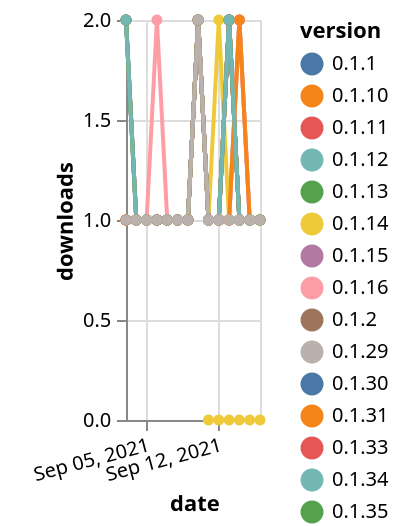 {"$schema": "https://vega.github.io/schema/vega-lite/v5.json", "description": "A simple bar chart with embedded data.", "data": {"values": [{"date": "2021-09-03", "total": 192, "delta": 1, "version": "0.1.15"}, {"date": "2021-09-04", "total": 193, "delta": 1, "version": "0.1.15"}, {"date": "2021-09-05", "total": 194, "delta": 1, "version": "0.1.15"}, {"date": "2021-09-06", "total": 195, "delta": 1, "version": "0.1.15"}, {"date": "2021-09-07", "total": 196, "delta": 1, "version": "0.1.15"}, {"date": "2021-09-08", "total": 197, "delta": 1, "version": "0.1.15"}, {"date": "2021-09-09", "total": 198, "delta": 1, "version": "0.1.15"}, {"date": "2021-09-10", "total": 200, "delta": 2, "version": "0.1.15"}, {"date": "2021-09-11", "total": 201, "delta": 1, "version": "0.1.15"}, {"date": "2021-09-12", "total": 202, "delta": 1, "version": "0.1.15"}, {"date": "2021-09-13", "total": 203, "delta": 1, "version": "0.1.15"}, {"date": "2021-09-14", "total": 205, "delta": 2, "version": "0.1.15"}, {"date": "2021-09-15", "total": 206, "delta": 1, "version": "0.1.15"}, {"date": "2021-09-16", "total": 207, "delta": 1, "version": "0.1.15"}, {"date": "2021-09-03", "total": 69, "delta": 2, "version": "0.1.33"}, {"date": "2021-09-04", "total": 70, "delta": 1, "version": "0.1.33"}, {"date": "2021-09-05", "total": 71, "delta": 1, "version": "0.1.33"}, {"date": "2021-09-06", "total": 72, "delta": 1, "version": "0.1.33"}, {"date": "2021-09-07", "total": 73, "delta": 1, "version": "0.1.33"}, {"date": "2021-09-08", "total": 74, "delta": 1, "version": "0.1.33"}, {"date": "2021-09-09", "total": 75, "delta": 1, "version": "0.1.33"}, {"date": "2021-09-10", "total": 77, "delta": 2, "version": "0.1.33"}, {"date": "2021-09-11", "total": 78, "delta": 1, "version": "0.1.33"}, {"date": "2021-09-12", "total": 79, "delta": 1, "version": "0.1.33"}, {"date": "2021-09-13", "total": 81, "delta": 2, "version": "0.1.33"}, {"date": "2021-09-14", "total": 82, "delta": 1, "version": "0.1.33"}, {"date": "2021-09-15", "total": 83, "delta": 1, "version": "0.1.33"}, {"date": "2021-09-16", "total": 84, "delta": 1, "version": "0.1.33"}, {"date": "2021-09-03", "total": 124, "delta": 2, "version": "0.1.30"}, {"date": "2021-09-04", "total": 125, "delta": 1, "version": "0.1.30"}, {"date": "2021-09-05", "total": 126, "delta": 1, "version": "0.1.30"}, {"date": "2021-09-06", "total": 127, "delta": 1, "version": "0.1.30"}, {"date": "2021-09-07", "total": 128, "delta": 1, "version": "0.1.30"}, {"date": "2021-09-08", "total": 129, "delta": 1, "version": "0.1.30"}, {"date": "2021-09-09", "total": 130, "delta": 1, "version": "0.1.30"}, {"date": "2021-09-10", "total": 132, "delta": 2, "version": "0.1.30"}, {"date": "2021-09-11", "total": 133, "delta": 1, "version": "0.1.30"}, {"date": "2021-09-12", "total": 134, "delta": 1, "version": "0.1.30"}, {"date": "2021-09-13", "total": 135, "delta": 1, "version": "0.1.30"}, {"date": "2021-09-14", "total": 136, "delta": 1, "version": "0.1.30"}, {"date": "2021-09-15", "total": 137, "delta": 1, "version": "0.1.30"}, {"date": "2021-09-16", "total": 138, "delta": 1, "version": "0.1.30"}, {"date": "2021-09-03", "total": 212, "delta": 1, "version": "0.1.2"}, {"date": "2021-09-04", "total": 213, "delta": 1, "version": "0.1.2"}, {"date": "2021-09-05", "total": 214, "delta": 1, "version": "0.1.2"}, {"date": "2021-09-06", "total": 215, "delta": 1, "version": "0.1.2"}, {"date": "2021-09-07", "total": 216, "delta": 1, "version": "0.1.2"}, {"date": "2021-09-08", "total": 217, "delta": 1, "version": "0.1.2"}, {"date": "2021-09-09", "total": 218, "delta": 1, "version": "0.1.2"}, {"date": "2021-09-10", "total": 220, "delta": 2, "version": "0.1.2"}, {"date": "2021-09-11", "total": 221, "delta": 1, "version": "0.1.2"}, {"date": "2021-09-12", "total": 222, "delta": 1, "version": "0.1.2"}, {"date": "2021-09-13", "total": 224, "delta": 2, "version": "0.1.2"}, {"date": "2021-09-14", "total": 225, "delta": 1, "version": "0.1.2"}, {"date": "2021-09-15", "total": 226, "delta": 1, "version": "0.1.2"}, {"date": "2021-09-16", "total": 227, "delta": 1, "version": "0.1.2"}, {"date": "2021-09-03", "total": 215, "delta": 2, "version": "0.1.12"}, {"date": "2021-09-04", "total": 216, "delta": 1, "version": "0.1.12"}, {"date": "2021-09-05", "total": 217, "delta": 1, "version": "0.1.12"}, {"date": "2021-09-06", "total": 218, "delta": 1, "version": "0.1.12"}, {"date": "2021-09-07", "total": 219, "delta": 1, "version": "0.1.12"}, {"date": "2021-09-08", "total": 220, "delta": 1, "version": "0.1.12"}, {"date": "2021-09-09", "total": 221, "delta": 1, "version": "0.1.12"}, {"date": "2021-09-10", "total": 223, "delta": 2, "version": "0.1.12"}, {"date": "2021-09-11", "total": 224, "delta": 1, "version": "0.1.12"}, {"date": "2021-09-12", "total": 225, "delta": 1, "version": "0.1.12"}, {"date": "2021-09-13", "total": 227, "delta": 2, "version": "0.1.12"}, {"date": "2021-09-14", "total": 228, "delta": 1, "version": "0.1.12"}, {"date": "2021-09-15", "total": 229, "delta": 1, "version": "0.1.12"}, {"date": "2021-09-16", "total": 230, "delta": 1, "version": "0.1.12"}, {"date": "2021-09-03", "total": 107, "delta": 2, "version": "0.1.31"}, {"date": "2021-09-04", "total": 108, "delta": 1, "version": "0.1.31"}, {"date": "2021-09-05", "total": 109, "delta": 1, "version": "0.1.31"}, {"date": "2021-09-06", "total": 110, "delta": 1, "version": "0.1.31"}, {"date": "2021-09-07", "total": 111, "delta": 1, "version": "0.1.31"}, {"date": "2021-09-08", "total": 112, "delta": 1, "version": "0.1.31"}, {"date": "2021-09-09", "total": 113, "delta": 1, "version": "0.1.31"}, {"date": "2021-09-10", "total": 115, "delta": 2, "version": "0.1.31"}, {"date": "2021-09-11", "total": 116, "delta": 1, "version": "0.1.31"}, {"date": "2021-09-12", "total": 117, "delta": 1, "version": "0.1.31"}, {"date": "2021-09-13", "total": 119, "delta": 2, "version": "0.1.31"}, {"date": "2021-09-14", "total": 120, "delta": 1, "version": "0.1.31"}, {"date": "2021-09-15", "total": 121, "delta": 1, "version": "0.1.31"}, {"date": "2021-09-16", "total": 122, "delta": 1, "version": "0.1.31"}, {"date": "2021-09-03", "total": 267, "delta": 1, "version": "0.1.16"}, {"date": "2021-09-04", "total": 268, "delta": 1, "version": "0.1.16"}, {"date": "2021-09-05", "total": 269, "delta": 1, "version": "0.1.16"}, {"date": "2021-09-06", "total": 271, "delta": 2, "version": "0.1.16"}, {"date": "2021-09-07", "total": 272, "delta": 1, "version": "0.1.16"}, {"date": "2021-09-08", "total": 273, "delta": 1, "version": "0.1.16"}, {"date": "2021-09-09", "total": 274, "delta": 1, "version": "0.1.16"}, {"date": "2021-09-10", "total": 276, "delta": 2, "version": "0.1.16"}, {"date": "2021-09-11", "total": 277, "delta": 1, "version": "0.1.16"}, {"date": "2021-09-12", "total": 278, "delta": 1, "version": "0.1.16"}, {"date": "2021-09-13", "total": 279, "delta": 1, "version": "0.1.16"}, {"date": "2021-09-14", "total": 281, "delta": 2, "version": "0.1.16"}, {"date": "2021-09-15", "total": 282, "delta": 1, "version": "0.1.16"}, {"date": "2021-09-16", "total": 283, "delta": 1, "version": "0.1.16"}, {"date": "2021-09-03", "total": 198, "delta": 1, "version": "0.1.4"}, {"date": "2021-09-04", "total": 199, "delta": 1, "version": "0.1.4"}, {"date": "2021-09-05", "total": 200, "delta": 1, "version": "0.1.4"}, {"date": "2021-09-06", "total": 201, "delta": 1, "version": "0.1.4"}, {"date": "2021-09-07", "total": 202, "delta": 1, "version": "0.1.4"}, {"date": "2021-09-08", "total": 203, "delta": 1, "version": "0.1.4"}, {"date": "2021-09-09", "total": 204, "delta": 1, "version": "0.1.4"}, {"date": "2021-09-10", "total": 206, "delta": 2, "version": "0.1.4"}, {"date": "2021-09-11", "total": 207, "delta": 1, "version": "0.1.4"}, {"date": "2021-09-12", "total": 208, "delta": 1, "version": "0.1.4"}, {"date": "2021-09-13", "total": 209, "delta": 1, "version": "0.1.4"}, {"date": "2021-09-14", "total": 210, "delta": 1, "version": "0.1.4"}, {"date": "2021-09-15", "total": 211, "delta": 1, "version": "0.1.4"}, {"date": "2021-09-16", "total": 212, "delta": 1, "version": "0.1.4"}, {"date": "2021-09-03", "total": 224, "delta": 1, "version": "0.1.14"}, {"date": "2021-09-04", "total": 225, "delta": 1, "version": "0.1.14"}, {"date": "2021-09-05", "total": 226, "delta": 1, "version": "0.1.14"}, {"date": "2021-09-06", "total": 227, "delta": 1, "version": "0.1.14"}, {"date": "2021-09-07", "total": 228, "delta": 1, "version": "0.1.14"}, {"date": "2021-09-08", "total": 229, "delta": 1, "version": "0.1.14"}, {"date": "2021-09-09", "total": 230, "delta": 1, "version": "0.1.14"}, {"date": "2021-09-10", "total": 232, "delta": 2, "version": "0.1.14"}, {"date": "2021-09-11", "total": 233, "delta": 1, "version": "0.1.14"}, {"date": "2021-09-12", "total": 235, "delta": 2, "version": "0.1.14"}, {"date": "2021-09-13", "total": 236, "delta": 1, "version": "0.1.14"}, {"date": "2021-09-14", "total": 237, "delta": 1, "version": "0.1.14"}, {"date": "2021-09-15", "total": 238, "delta": 1, "version": "0.1.14"}, {"date": "2021-09-16", "total": 239, "delta": 1, "version": "0.1.14"}, {"date": "2021-09-03", "total": 210, "delta": 1, "version": "0.1.13"}, {"date": "2021-09-04", "total": 211, "delta": 1, "version": "0.1.13"}, {"date": "2021-09-05", "total": 212, "delta": 1, "version": "0.1.13"}, {"date": "2021-09-06", "total": 213, "delta": 1, "version": "0.1.13"}, {"date": "2021-09-07", "total": 214, "delta": 1, "version": "0.1.13"}, {"date": "2021-09-08", "total": 215, "delta": 1, "version": "0.1.13"}, {"date": "2021-09-09", "total": 216, "delta": 1, "version": "0.1.13"}, {"date": "2021-09-10", "total": 218, "delta": 2, "version": "0.1.13"}, {"date": "2021-09-11", "total": 219, "delta": 1, "version": "0.1.13"}, {"date": "2021-09-12", "total": 220, "delta": 1, "version": "0.1.13"}, {"date": "2021-09-13", "total": 222, "delta": 2, "version": "0.1.13"}, {"date": "2021-09-14", "total": 223, "delta": 1, "version": "0.1.13"}, {"date": "2021-09-15", "total": 224, "delta": 1, "version": "0.1.13"}, {"date": "2021-09-16", "total": 225, "delta": 1, "version": "0.1.13"}, {"date": "2021-09-03", "total": 216, "delta": 1, "version": "0.1.1"}, {"date": "2021-09-04", "total": 217, "delta": 1, "version": "0.1.1"}, {"date": "2021-09-05", "total": 218, "delta": 1, "version": "0.1.1"}, {"date": "2021-09-06", "total": 219, "delta": 1, "version": "0.1.1"}, {"date": "2021-09-07", "total": 220, "delta": 1, "version": "0.1.1"}, {"date": "2021-09-08", "total": 221, "delta": 1, "version": "0.1.1"}, {"date": "2021-09-09", "total": 222, "delta": 1, "version": "0.1.1"}, {"date": "2021-09-10", "total": 224, "delta": 2, "version": "0.1.1"}, {"date": "2021-09-11", "total": 225, "delta": 1, "version": "0.1.1"}, {"date": "2021-09-12", "total": 226, "delta": 1, "version": "0.1.1"}, {"date": "2021-09-13", "total": 228, "delta": 2, "version": "0.1.1"}, {"date": "2021-09-14", "total": 229, "delta": 1, "version": "0.1.1"}, {"date": "2021-09-15", "total": 230, "delta": 1, "version": "0.1.1"}, {"date": "2021-09-16", "total": 231, "delta": 1, "version": "0.1.1"}, {"date": "2021-09-03", "total": 206, "delta": 1, "version": "0.1.11"}, {"date": "2021-09-04", "total": 207, "delta": 1, "version": "0.1.11"}, {"date": "2021-09-05", "total": 208, "delta": 1, "version": "0.1.11"}, {"date": "2021-09-06", "total": 209, "delta": 1, "version": "0.1.11"}, {"date": "2021-09-07", "total": 210, "delta": 1, "version": "0.1.11"}, {"date": "2021-09-08", "total": 211, "delta": 1, "version": "0.1.11"}, {"date": "2021-09-09", "total": 212, "delta": 1, "version": "0.1.11"}, {"date": "2021-09-10", "total": 214, "delta": 2, "version": "0.1.11"}, {"date": "2021-09-11", "total": 215, "delta": 1, "version": "0.1.11"}, {"date": "2021-09-12", "total": 216, "delta": 1, "version": "0.1.11"}, {"date": "2021-09-13", "total": 218, "delta": 2, "version": "0.1.11"}, {"date": "2021-09-14", "total": 219, "delta": 1, "version": "0.1.11"}, {"date": "2021-09-15", "total": 220, "delta": 1, "version": "0.1.11"}, {"date": "2021-09-16", "total": 221, "delta": 1, "version": "0.1.11"}, {"date": "2021-09-11", "total": 18, "delta": 0, "version": "0.1.36"}, {"date": "2021-09-12", "total": 22, "delta": 0, "version": "0.1.36"}, {"date": "2021-09-13", "total": 24, "delta": 0, "version": "0.1.36"}, {"date": "2021-09-14", "total": 27, "delta": 0, "version": "0.1.36"}, {"date": "2021-09-15", "total": 28, "delta": 0, "version": "0.1.36"}, {"date": "2021-09-16", "total": 29, "delta": 0, "version": "0.1.36"}, {"date": "2021-09-03", "total": 225, "delta": 1, "version": "0.1.6"}, {"date": "2021-09-04", "total": 226, "delta": 1, "version": "0.1.6"}, {"date": "2021-09-05", "total": 227, "delta": 1, "version": "0.1.6"}, {"date": "2021-09-06", "total": 228, "delta": 1, "version": "0.1.6"}, {"date": "2021-09-07", "total": 229, "delta": 1, "version": "0.1.6"}, {"date": "2021-09-08", "total": 230, "delta": 1, "version": "0.1.6"}, {"date": "2021-09-09", "total": 231, "delta": 1, "version": "0.1.6"}, {"date": "2021-09-10", "total": 233, "delta": 2, "version": "0.1.6"}, {"date": "2021-09-11", "total": 234, "delta": 1, "version": "0.1.6"}, {"date": "2021-09-12", "total": 235, "delta": 1, "version": "0.1.6"}, {"date": "2021-09-13", "total": 237, "delta": 2, "version": "0.1.6"}, {"date": "2021-09-14", "total": 238, "delta": 1, "version": "0.1.6"}, {"date": "2021-09-15", "total": 239, "delta": 1, "version": "0.1.6"}, {"date": "2021-09-16", "total": 240, "delta": 1, "version": "0.1.6"}, {"date": "2021-09-03", "total": 55, "delta": 2, "version": "0.1.35"}, {"date": "2021-09-04", "total": 56, "delta": 1, "version": "0.1.35"}, {"date": "2021-09-05", "total": 57, "delta": 1, "version": "0.1.35"}, {"date": "2021-09-06", "total": 58, "delta": 1, "version": "0.1.35"}, {"date": "2021-09-07", "total": 59, "delta": 1, "version": "0.1.35"}, {"date": "2021-09-08", "total": 60, "delta": 1, "version": "0.1.35"}, {"date": "2021-09-09", "total": 61, "delta": 1, "version": "0.1.35"}, {"date": "2021-09-10", "total": 63, "delta": 2, "version": "0.1.35"}, {"date": "2021-09-11", "total": 64, "delta": 1, "version": "0.1.35"}, {"date": "2021-09-12", "total": 65, "delta": 1, "version": "0.1.35"}, {"date": "2021-09-13", "total": 67, "delta": 2, "version": "0.1.35"}, {"date": "2021-09-14", "total": 68, "delta": 1, "version": "0.1.35"}, {"date": "2021-09-15", "total": 69, "delta": 1, "version": "0.1.35"}, {"date": "2021-09-16", "total": 70, "delta": 1, "version": "0.1.35"}, {"date": "2021-09-03", "total": 199, "delta": 1, "version": "0.1.7"}, {"date": "2021-09-04", "total": 200, "delta": 1, "version": "0.1.7"}, {"date": "2021-09-05", "total": 201, "delta": 1, "version": "0.1.7"}, {"date": "2021-09-06", "total": 202, "delta": 1, "version": "0.1.7"}, {"date": "2021-09-07", "total": 203, "delta": 1, "version": "0.1.7"}, {"date": "2021-09-08", "total": 204, "delta": 1, "version": "0.1.7"}, {"date": "2021-09-09", "total": 205, "delta": 1, "version": "0.1.7"}, {"date": "2021-09-10", "total": 207, "delta": 2, "version": "0.1.7"}, {"date": "2021-09-11", "total": 208, "delta": 1, "version": "0.1.7"}, {"date": "2021-09-12", "total": 209, "delta": 1, "version": "0.1.7"}, {"date": "2021-09-13", "total": 210, "delta": 1, "version": "0.1.7"}, {"date": "2021-09-14", "total": 211, "delta": 1, "version": "0.1.7"}, {"date": "2021-09-15", "total": 212, "delta": 1, "version": "0.1.7"}, {"date": "2021-09-16", "total": 213, "delta": 1, "version": "0.1.7"}, {"date": "2021-09-03", "total": 215, "delta": 1, "version": "0.1.10"}, {"date": "2021-09-04", "total": 216, "delta": 1, "version": "0.1.10"}, {"date": "2021-09-05", "total": 217, "delta": 1, "version": "0.1.10"}, {"date": "2021-09-06", "total": 218, "delta": 1, "version": "0.1.10"}, {"date": "2021-09-07", "total": 219, "delta": 1, "version": "0.1.10"}, {"date": "2021-09-08", "total": 220, "delta": 1, "version": "0.1.10"}, {"date": "2021-09-09", "total": 221, "delta": 1, "version": "0.1.10"}, {"date": "2021-09-10", "total": 223, "delta": 2, "version": "0.1.10"}, {"date": "2021-09-11", "total": 224, "delta": 1, "version": "0.1.10"}, {"date": "2021-09-12", "total": 225, "delta": 1, "version": "0.1.10"}, {"date": "2021-09-13", "total": 226, "delta": 1, "version": "0.1.10"}, {"date": "2021-09-14", "total": 228, "delta": 2, "version": "0.1.10"}, {"date": "2021-09-15", "total": 229, "delta": 1, "version": "0.1.10"}, {"date": "2021-09-16", "total": 230, "delta": 1, "version": "0.1.10"}, {"date": "2021-09-03", "total": 70, "delta": 2, "version": "0.1.34"}, {"date": "2021-09-04", "total": 71, "delta": 1, "version": "0.1.34"}, {"date": "2021-09-05", "total": 72, "delta": 1, "version": "0.1.34"}, {"date": "2021-09-06", "total": 73, "delta": 1, "version": "0.1.34"}, {"date": "2021-09-07", "total": 74, "delta": 1, "version": "0.1.34"}, {"date": "2021-09-08", "total": 75, "delta": 1, "version": "0.1.34"}, {"date": "2021-09-09", "total": 76, "delta": 1, "version": "0.1.34"}, {"date": "2021-09-10", "total": 78, "delta": 2, "version": "0.1.34"}, {"date": "2021-09-11", "total": 79, "delta": 1, "version": "0.1.34"}, {"date": "2021-09-12", "total": 80, "delta": 1, "version": "0.1.34"}, {"date": "2021-09-13", "total": 82, "delta": 2, "version": "0.1.34"}, {"date": "2021-09-14", "total": 83, "delta": 1, "version": "0.1.34"}, {"date": "2021-09-15", "total": 84, "delta": 1, "version": "0.1.34"}, {"date": "2021-09-16", "total": 85, "delta": 1, "version": "0.1.34"}, {"date": "2021-09-03", "total": 155, "delta": 1, "version": "0.1.29"}, {"date": "2021-09-04", "total": 156, "delta": 1, "version": "0.1.29"}, {"date": "2021-09-05", "total": 157, "delta": 1, "version": "0.1.29"}, {"date": "2021-09-06", "total": 158, "delta": 1, "version": "0.1.29"}, {"date": "2021-09-07", "total": 159, "delta": 1, "version": "0.1.29"}, {"date": "2021-09-08", "total": 160, "delta": 1, "version": "0.1.29"}, {"date": "2021-09-09", "total": 161, "delta": 1, "version": "0.1.29"}, {"date": "2021-09-10", "total": 163, "delta": 2, "version": "0.1.29"}, {"date": "2021-09-11", "total": 164, "delta": 1, "version": "0.1.29"}, {"date": "2021-09-12", "total": 165, "delta": 1, "version": "0.1.29"}, {"date": "2021-09-13", "total": 166, "delta": 1, "version": "0.1.29"}, {"date": "2021-09-14", "total": 167, "delta": 1, "version": "0.1.29"}, {"date": "2021-09-15", "total": 168, "delta": 1, "version": "0.1.29"}, {"date": "2021-09-16", "total": 169, "delta": 1, "version": "0.1.29"}]}, "width": "container", "mark": {"type": "line", "point": {"filled": true}}, "encoding": {"x": {"field": "date", "type": "temporal", "timeUnit": "yearmonthdate", "title": "date", "axis": {"labelAngle": -15}}, "y": {"field": "delta", "type": "quantitative", "title": "downloads"}, "color": {"field": "version", "type": "nominal"}, "tooltip": {"field": "delta"}}}